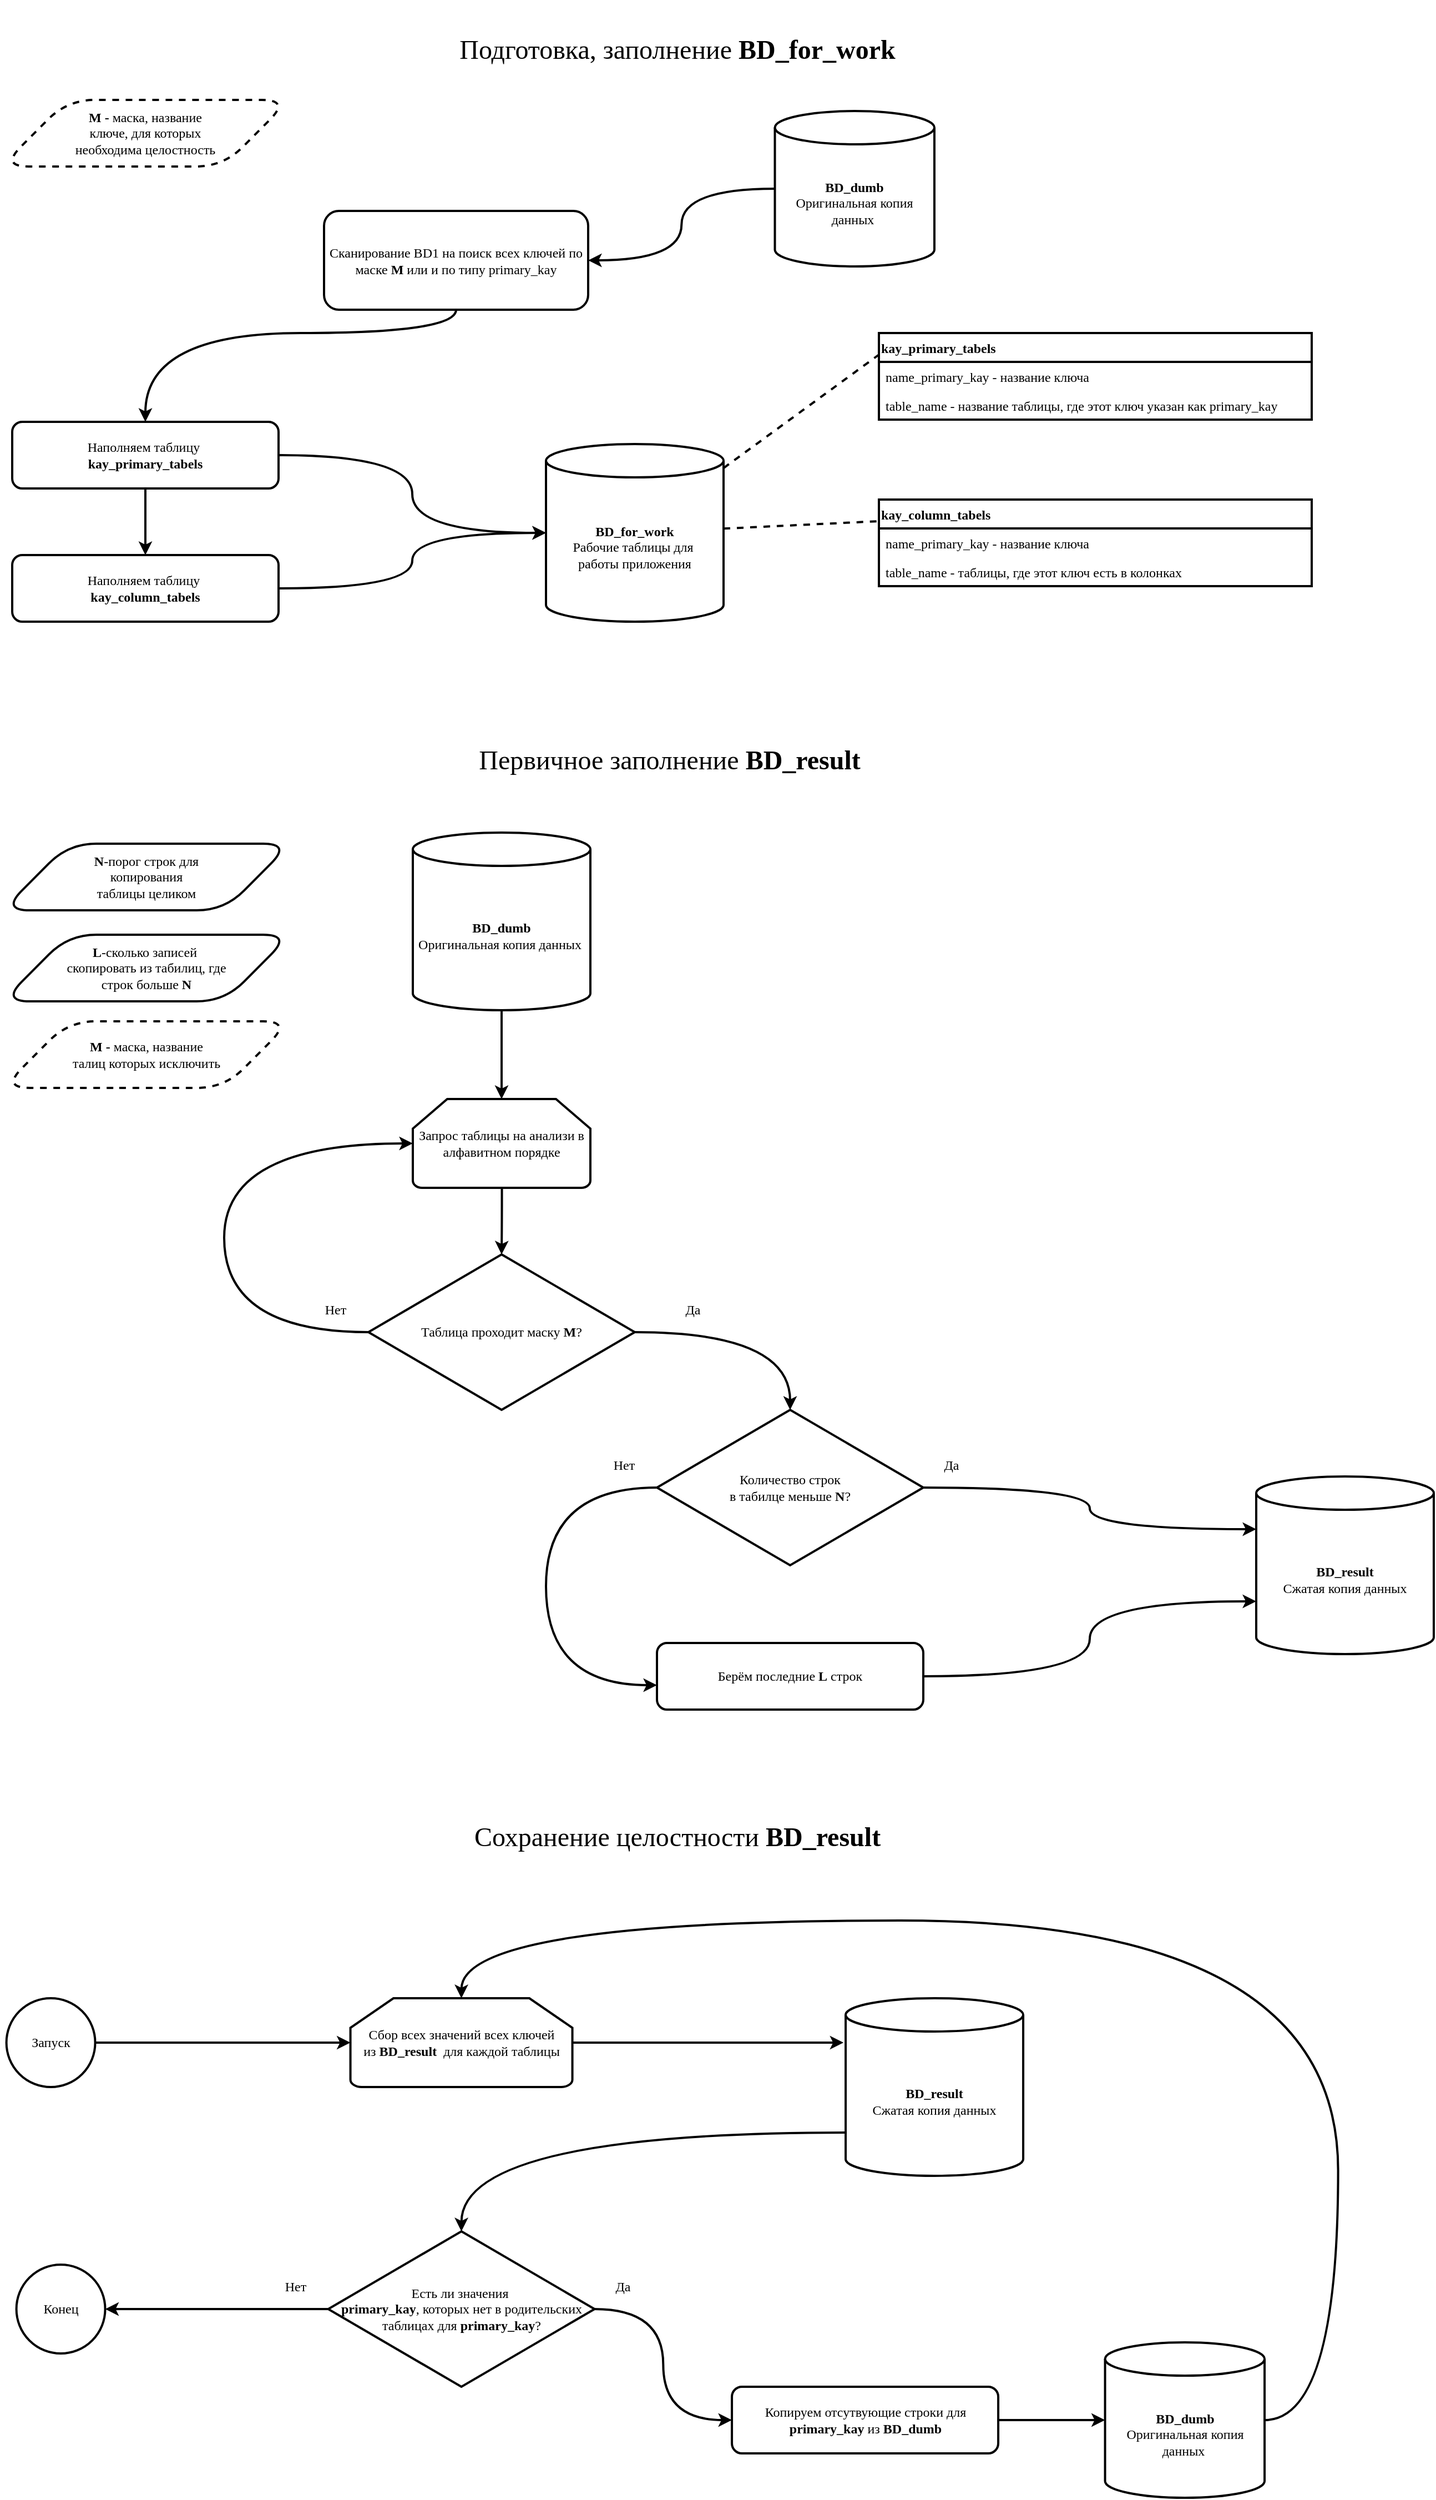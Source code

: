 <mxfile version="13.8.9-1" type="github">
  <diagram id="C5RBs43oDa-KdzZeNtuy" name="Page-1">
    <mxGraphModel dx="5000" dy="3385" grid="1" gridSize="10" guides="1" tooltips="1" connect="1" arrows="1" fold="1" page="1" pageScale="1" pageWidth="1654" pageHeight="2336" math="0" shadow="0">
      <root>
        <mxCell id="WIyWlLk6GJQsqaUBKTNV-0" />
        <mxCell id="WIyWlLk6GJQsqaUBKTNV-1" parent="WIyWlLk6GJQsqaUBKTNV-0" />
        <mxCell id="WIyWlLk6GJQsqaUBKTNV-3" value="Сканирование BD1 на поиск всех ключей по маске &lt;b&gt;M&lt;/b&gt; или и по типу primary_kay" style="rounded=1;whiteSpace=wrap;html=1;fontSize=12;glass=0;strokeWidth=2;shadow=0;fontFamily=Verdana;" parent="WIyWlLk6GJQsqaUBKTNV-1" vertex="1">
          <mxGeometry x="480" y="200" width="238" height="89" as="geometry" />
        </mxCell>
        <mxCell id="l-9b-xkoNXXHcV3tmqy1-16" style="edgeStyle=orthogonalEdgeStyle;curved=1;rounded=0;orthogonalLoop=1;jettySize=auto;html=1;entryX=0.5;entryY=0;entryDx=0;entryDy=0;fontFamily=Verdana;strokeWidth=2;exitX=0.5;exitY=1;exitDx=0;exitDy=0;" parent="WIyWlLk6GJQsqaUBKTNV-1" source="WIyWlLk6GJQsqaUBKTNV-3" target="l-9b-xkoNXXHcV3tmqy1-4" edge="1">
          <mxGeometry relative="1" as="geometry">
            <Array as="points">
              <mxPoint x="599" y="310" />
              <mxPoint x="319" y="310" />
            </Array>
          </mxGeometry>
        </mxCell>
        <mxCell id="enPCNe7Kc10emZnH7GVA-27" style="edgeStyle=orthogonalEdgeStyle;curved=1;rounded=0;orthogonalLoop=1;jettySize=auto;html=1;entryX=1;entryY=0.5;entryDx=0;entryDy=0;shadow=0;strokeWidth=2;fontFamily=Verdana;" parent="WIyWlLk6GJQsqaUBKTNV-1" source="7VdtZipGaVlqs8qHtxKN-2" target="WIyWlLk6GJQsqaUBKTNV-3" edge="1">
          <mxGeometry relative="1" as="geometry" />
        </mxCell>
        <mxCell id="7VdtZipGaVlqs8qHtxKN-2" value="&lt;b&gt;BD_dumb&lt;/b&gt;&lt;br&gt;Оригинальная копия данных&amp;nbsp;" style="shape=cylinder3;whiteSpace=wrap;html=1;boundedLbl=1;backgroundOutline=1;size=15;fontFamily=Verdana;strokeWidth=2;" parent="WIyWlLk6GJQsqaUBKTNV-1" vertex="1">
          <mxGeometry x="886.25" y="110" width="143.75" height="140" as="geometry" />
        </mxCell>
        <mxCell id="l-9b-xkoNXXHcV3tmqy1-0" value="&lt;b&gt;BD_for_work&lt;br&gt;&lt;/b&gt;Рабочие таблицы для&amp;nbsp;&lt;br&gt;работы приложения" style="shape=cylinder3;whiteSpace=wrap;html=1;boundedLbl=1;backgroundOutline=1;size=15;fontFamily=Verdana;strokeWidth=2;" parent="WIyWlLk6GJQsqaUBKTNV-1" vertex="1">
          <mxGeometry x="680" y="410" width="160" height="160" as="geometry" />
        </mxCell>
        <mxCell id="l-9b-xkoNXXHcV3tmqy1-1" value="&lt;b&gt;BD_result&lt;/b&gt;&lt;br&gt;Сжатая копия данных" style="shape=cylinder3;whiteSpace=wrap;html=1;boundedLbl=1;backgroundOutline=1;size=15;fontFamily=Verdana;strokeWidth=2;" parent="WIyWlLk6GJQsqaUBKTNV-1" vertex="1">
          <mxGeometry x="1320" y="1340" width="160" height="160" as="geometry" />
        </mxCell>
        <mxCell id="l-9b-xkoNXXHcV3tmqy1-7" style="edgeStyle=orthogonalEdgeStyle;curved=1;rounded=0;orthogonalLoop=1;jettySize=auto;html=1;entryX=0;entryY=0.5;entryDx=0;entryDy=0;entryPerimeter=0;fontFamily=Verdana;strokeWidth=2;" parent="WIyWlLk6GJQsqaUBKTNV-1" source="l-9b-xkoNXXHcV3tmqy1-4" target="l-9b-xkoNXXHcV3tmqy1-0" edge="1">
          <mxGeometry relative="1" as="geometry" />
        </mxCell>
        <mxCell id="l-9b-xkoNXXHcV3tmqy1-21" style="edgeStyle=orthogonalEdgeStyle;curved=1;rounded=0;orthogonalLoop=1;jettySize=auto;html=1;entryX=0.5;entryY=0;entryDx=0;entryDy=0;fontFamily=Verdana;strokeWidth=2;" parent="WIyWlLk6GJQsqaUBKTNV-1" source="l-9b-xkoNXXHcV3tmqy1-4" target="l-9b-xkoNXXHcV3tmqy1-19" edge="1">
          <mxGeometry relative="1" as="geometry" />
        </mxCell>
        <mxCell id="l-9b-xkoNXXHcV3tmqy1-4" value="Наполняем таблицу&amp;nbsp;&lt;br&gt;&lt;span style=&quot;font-weight: 700 ; text-align: left&quot;&gt;kay_primary_tabels&lt;/span&gt;" style="whiteSpace=wrap;html=1;rounded=1;shadow=0;strokeWidth=2;glass=0;fontFamily=Verdana;" parent="WIyWlLk6GJQsqaUBKTNV-1" vertex="1">
          <mxGeometry x="199" y="390" width="240" height="60" as="geometry" />
        </mxCell>
        <mxCell id="l-9b-xkoNXXHcV3tmqy1-11" value="kay_primary_tabels" style="swimlane;fontStyle=1;childLayout=stackLayout;horizontal=1;startSize=26;fillColor=none;horizontalStack=0;resizeParent=1;resizeParentMax=0;resizeLast=0;collapsible=1;marginBottom=0;align=left;fontFamily=Verdana;strokeWidth=2;" parent="WIyWlLk6GJQsqaUBKTNV-1" vertex="1">
          <mxGeometry x="980" y="310" width="390" height="78" as="geometry" />
        </mxCell>
        <mxCell id="l-9b-xkoNXXHcV3tmqy1-12" value="name_primary_kay - название ключа" style="text;strokeColor=none;fillColor=none;align=left;verticalAlign=top;spacingLeft=4;spacingRight=4;overflow=hidden;rotatable=0;points=[[0,0.5],[1,0.5]];portConstraint=eastwest;fontFamily=Verdana;strokeWidth=2;" parent="l-9b-xkoNXXHcV3tmqy1-11" vertex="1">
          <mxGeometry y="26" width="390" height="26" as="geometry" />
        </mxCell>
        <mxCell id="l-9b-xkoNXXHcV3tmqy1-13" value="table_name - название таблицы, где этот ключ указан как primary_kay" style="text;strokeColor=none;fillColor=none;align=left;verticalAlign=top;spacingLeft=4;spacingRight=4;overflow=hidden;rotatable=0;points=[[0,0.5],[1,0.5]];portConstraint=eastwest;fontFamily=Verdana;strokeWidth=2;" parent="l-9b-xkoNXXHcV3tmqy1-11" vertex="1">
          <mxGeometry y="52" width="390" height="26" as="geometry" />
        </mxCell>
        <mxCell id="l-9b-xkoNXXHcV3tmqy1-27" style="edgeStyle=orthogonalEdgeStyle;curved=1;rounded=0;orthogonalLoop=1;jettySize=auto;html=1;fontFamily=Verdana;strokeWidth=2;" parent="WIyWlLk6GJQsqaUBKTNV-1" source="l-9b-xkoNXXHcV3tmqy1-19" target="l-9b-xkoNXXHcV3tmqy1-0" edge="1">
          <mxGeometry relative="1" as="geometry" />
        </mxCell>
        <mxCell id="l-9b-xkoNXXHcV3tmqy1-19" value="Наполняем таблицу&amp;nbsp;&lt;br&gt;&lt;span style=&quot;font-weight: 700 ; text-align: left&quot;&gt;kay_column_tabels&lt;/span&gt;" style="whiteSpace=wrap;html=1;rounded=1;shadow=0;strokeWidth=2;glass=0;fontFamily=Verdana;" parent="WIyWlLk6GJQsqaUBKTNV-1" vertex="1">
          <mxGeometry x="199" y="510" width="240" height="60" as="geometry" />
        </mxCell>
        <mxCell id="l-9b-xkoNXXHcV3tmqy1-20" value="" style="endArrow=none;dashed=1;html=1;entryX=0;entryY=0.25;entryDx=0;entryDy=0;fontFamily=Verdana;strokeWidth=2;" parent="WIyWlLk6GJQsqaUBKTNV-1" source="l-9b-xkoNXXHcV3tmqy1-0" target="l-9b-xkoNXXHcV3tmqy1-11" edge="1">
          <mxGeometry width="50" height="50" relative="1" as="geometry">
            <mxPoint x="870" y="418" as="sourcePoint" />
            <mxPoint x="920" y="368" as="targetPoint" />
          </mxGeometry>
        </mxCell>
        <mxCell id="l-9b-xkoNXXHcV3tmqy1-22" value="kay_column_tabels" style="swimlane;fontStyle=1;childLayout=stackLayout;horizontal=1;startSize=26;fillColor=none;horizontalStack=0;resizeParent=1;resizeParentMax=0;resizeLast=0;collapsible=1;marginBottom=0;align=left;fontFamily=Verdana;strokeWidth=2;" parent="WIyWlLk6GJQsqaUBKTNV-1" vertex="1">
          <mxGeometry x="980" y="460" width="390" height="78" as="geometry" />
        </mxCell>
        <mxCell id="l-9b-xkoNXXHcV3tmqy1-23" value="name_primary_kay - название ключа" style="text;strokeColor=none;fillColor=none;align=left;verticalAlign=top;spacingLeft=4;spacingRight=4;overflow=hidden;rotatable=0;points=[[0,0.5],[1,0.5]];portConstraint=eastwest;fontFamily=Verdana;strokeWidth=2;" parent="l-9b-xkoNXXHcV3tmqy1-22" vertex="1">
          <mxGeometry y="26" width="390" height="26" as="geometry" />
        </mxCell>
        <mxCell id="l-9b-xkoNXXHcV3tmqy1-24" value="table_name - таблицы, где этот ключ есть в колонках" style="text;strokeColor=none;fillColor=none;align=left;verticalAlign=top;spacingLeft=4;spacingRight=4;overflow=hidden;rotatable=0;points=[[0,0.5],[1,0.5]];portConstraint=eastwest;fontFamily=Verdana;strokeWidth=2;" parent="l-9b-xkoNXXHcV3tmqy1-22" vertex="1">
          <mxGeometry y="52" width="390" height="26" as="geometry" />
        </mxCell>
        <mxCell id="l-9b-xkoNXXHcV3tmqy1-25" value="" style="endArrow=none;dashed=1;html=1;entryX=0;entryY=0.25;entryDx=0;entryDy=0;fontFamily=Verdana;strokeWidth=2;" parent="WIyWlLk6GJQsqaUBKTNV-1" source="l-9b-xkoNXXHcV3tmqy1-0" target="l-9b-xkoNXXHcV3tmqy1-22" edge="1">
          <mxGeometry width="50" height="50" relative="1" as="geometry">
            <mxPoint x="853.75" y="444.572" as="sourcePoint" />
            <mxPoint x="990" y="339.5" as="targetPoint" />
          </mxGeometry>
        </mxCell>
        <mxCell id="enPCNe7Kc10emZnH7GVA-7" style="edgeStyle=orthogonalEdgeStyle;curved=1;rounded=0;orthogonalLoop=1;jettySize=auto;html=1;fontFamily=Verdana;strokeWidth=2;" parent="WIyWlLk6GJQsqaUBKTNV-1" target="enPCNe7Kc10emZnH7GVA-6" edge="1">
          <mxGeometry relative="1" as="geometry">
            <mxPoint x="640" y="1030" as="sourcePoint" />
          </mxGeometry>
        </mxCell>
        <mxCell id="l-9b-xkoNXXHcV3tmqy1-34" value="&lt;span style=&quot;font-weight: normal&quot;&gt;Подготовка, заполнение&lt;/span&gt;&amp;nbsp;BD_for_work" style="text;strokeColor=none;fillColor=none;html=1;fontSize=24;fontStyle=1;verticalAlign=middle;align=center;fontFamily=Verdana;strokeWidth=2;" parent="WIyWlLk6GJQsqaUBKTNV-1" vertex="1">
          <mxGeometry x="483.78" y="10" width="627.5" height="90" as="geometry" />
        </mxCell>
        <mxCell id="l-9b-xkoNXXHcV3tmqy1-35" value="&lt;span style=&quot;font-weight: normal&quot;&gt;Первичное заполнение&lt;/span&gt; BD_result&amp;nbsp;" style="text;strokeColor=none;fillColor=none;html=1;fontSize=24;fontStyle=1;verticalAlign=middle;align=center;fontFamily=Verdana;strokeWidth=2;" parent="WIyWlLk6GJQsqaUBKTNV-1" vertex="1">
          <mxGeometry x="527.5" y="650" width="532.5" height="90" as="geometry" />
        </mxCell>
        <mxCell id="l-9b-xkoNXXHcV3tmqy1-36" value="&lt;span style=&quot;font-weight: normal&quot;&gt;Сохранение целостности&lt;/span&gt; BD_result" style="text;strokeColor=none;fillColor=none;html=1;fontSize=24;fontStyle=1;verticalAlign=middle;align=center;fontFamily=Verdana;strokeWidth=2;" parent="WIyWlLk6GJQsqaUBKTNV-1" vertex="1">
          <mxGeometry x="539.4" y="1620" width="516.26" height="90" as="geometry" />
        </mxCell>
        <mxCell id="enPCNe7Kc10emZnH7GVA-5" style="edgeStyle=orthogonalEdgeStyle;curved=1;rounded=0;orthogonalLoop=1;jettySize=auto;html=1;fontFamily=Verdana;strokeWidth=2;" parent="WIyWlLk6GJQsqaUBKTNV-1" source="l-9b-xkoNXXHcV3tmqy1-37" target="enPCNe7Kc10emZnH7GVA-12" edge="1">
          <mxGeometry relative="1" as="geometry" />
        </mxCell>
        <mxCell id="l-9b-xkoNXXHcV3tmqy1-37" value="&lt;b&gt;BD_dumb&lt;/b&gt;&lt;br&gt;Оригинальная копия данных&amp;nbsp;" style="shape=cylinder3;whiteSpace=wrap;html=1;boundedLbl=1;backgroundOutline=1;size=15;fontFamily=Verdana;strokeWidth=2;" parent="WIyWlLk6GJQsqaUBKTNV-1" vertex="1">
          <mxGeometry x="560" y="760" width="160" height="160" as="geometry" />
        </mxCell>
        <mxCell id="enPCNe7Kc10emZnH7GVA-2" value="&lt;b&gt;N&lt;/b&gt;-порог строк для &lt;br&gt;копирования &lt;br&gt;таблицы целиком" style="shape=parallelogram;html=1;strokeWidth=2;perimeter=parallelogramPerimeter;whiteSpace=wrap;rounded=1;arcSize=50;size=0.23;gradientColor=none;align=center;fontFamily=Verdana;" parent="WIyWlLk6GJQsqaUBKTNV-1" vertex="1">
          <mxGeometry x="190" y="770" width="260" height="60" as="geometry" />
        </mxCell>
        <mxCell id="enPCNe7Kc10emZnH7GVA-3" value="&lt;b&gt;L&lt;/b&gt;-сколько записей&amp;nbsp;&lt;br&gt;скопировать&amp;nbsp;из табилиц,&amp;nbsp;где &lt;br&gt;строк больше&amp;nbsp;&lt;b&gt;N&lt;/b&gt;" style="shape=parallelogram;html=1;strokeWidth=2;perimeter=parallelogramPerimeter;whiteSpace=wrap;rounded=1;arcSize=50;size=0.23;gradientColor=none;align=center;fontFamily=Verdana;" parent="WIyWlLk6GJQsqaUBKTNV-1" vertex="1">
          <mxGeometry x="190" y="852" width="260" height="60" as="geometry" />
        </mxCell>
        <mxCell id="enPCNe7Kc10emZnH7GVA-4" value="&lt;b&gt;M - &lt;/b&gt;маска, название &lt;br&gt;талиц которых исключить" style="shape=parallelogram;html=1;strokeWidth=2;perimeter=parallelogramPerimeter;whiteSpace=wrap;rounded=1;arcSize=50;size=0.23;gradientColor=none;align=center;fontFamily=Verdana;dashed=1;" parent="WIyWlLk6GJQsqaUBKTNV-1" vertex="1">
          <mxGeometry x="190" y="930" width="260" height="60" as="geometry" />
        </mxCell>
        <mxCell id="enPCNe7Kc10emZnH7GVA-10" style="edgeStyle=orthogonalEdgeStyle;curved=1;rounded=0;orthogonalLoop=1;jettySize=auto;html=1;shadow=0;fontFamily=Verdana;strokeWidth=2;exitX=1;exitY=0.5;exitDx=0;exitDy=0;entryX=0;entryY=0;entryDx=0;entryDy=47.5;entryPerimeter=0;" parent="WIyWlLk6GJQsqaUBKTNV-1" source="enPCNe7Kc10emZnH7GVA-14" target="l-9b-xkoNXXHcV3tmqy1-1" edge="1">
          <mxGeometry relative="1" as="geometry">
            <mxPoint x="510" y="1490" as="sourcePoint" />
          </mxGeometry>
        </mxCell>
        <mxCell id="enPCNe7Kc10emZnH7GVA-17" style="edgeStyle=orthogonalEdgeStyle;curved=1;rounded=0;orthogonalLoop=1;jettySize=auto;html=1;shadow=0;strokeWidth=2;fontFamily=Verdana;entryX=0;entryY=0.5;entryDx=0;entryDy=0;entryPerimeter=0;" parent="WIyWlLk6GJQsqaUBKTNV-1" source="enPCNe7Kc10emZnH7GVA-6" target="enPCNe7Kc10emZnH7GVA-12" edge="1">
          <mxGeometry relative="1" as="geometry">
            <Array as="points">
              <mxPoint x="390" y="1210" />
              <mxPoint x="390" y="1040" />
            </Array>
          </mxGeometry>
        </mxCell>
        <mxCell id="enPCNe7Kc10emZnH7GVA-18" style="edgeStyle=orthogonalEdgeStyle;curved=1;rounded=0;orthogonalLoop=1;jettySize=auto;html=1;entryX=0.5;entryY=0;entryDx=0;entryDy=0;shadow=0;strokeWidth=2;fontFamily=Verdana;" parent="WIyWlLk6GJQsqaUBKTNV-1" source="enPCNe7Kc10emZnH7GVA-6" target="enPCNe7Kc10emZnH7GVA-14" edge="1">
          <mxGeometry relative="1" as="geometry" />
        </mxCell>
        <mxCell id="enPCNe7Kc10emZnH7GVA-6" value="Таблица проходит маску&amp;nbsp;&lt;b&gt;M&lt;/b&gt;?" style="rhombus;whiteSpace=wrap;html=1;fontFamily=Verdana;rounded=0;sketch=0;shadow=0;strokeWidth=2;" parent="WIyWlLk6GJQsqaUBKTNV-1" vertex="1">
          <mxGeometry x="520" y="1140" width="240" height="140" as="geometry" />
        </mxCell>
        <mxCell id="enPCNe7Kc10emZnH7GVA-9" value="Да" style="text;html=1;align=center;verticalAlign=middle;resizable=0;points=[];autosize=1;fontFamily=Verdana;strokeWidth=2;" parent="WIyWlLk6GJQsqaUBKTNV-1" vertex="1">
          <mxGeometry x="1030" y="1320" width="30" height="20" as="geometry" />
        </mxCell>
        <mxCell id="enPCNe7Kc10emZnH7GVA-12" value="&lt;span&gt;Запрос таблицы на анализи в алфавитном порядке&lt;/span&gt;" style="strokeWidth=2;html=1;shape=mxgraph.flowchart.loop_limit;whiteSpace=wrap;rounded=0;shadow=0;sketch=0;gradientColor=none;fontFamily=Verdana;" parent="WIyWlLk6GJQsqaUBKTNV-1" vertex="1">
          <mxGeometry x="560" y="1000" width="160" height="80" as="geometry" />
        </mxCell>
        <mxCell id="enPCNe7Kc10emZnH7GVA-22" style="edgeStyle=orthogonalEdgeStyle;curved=1;rounded=0;orthogonalLoop=1;jettySize=auto;html=1;entryX=0;entryY=0.633;entryDx=0;entryDy=0;entryPerimeter=0;shadow=0;strokeWidth=2;fontFamily=Verdana;" parent="WIyWlLk6GJQsqaUBKTNV-1" source="enPCNe7Kc10emZnH7GVA-14" target="enPCNe7Kc10emZnH7GVA-21" edge="1">
          <mxGeometry relative="1" as="geometry">
            <Array as="points">
              <mxPoint x="680" y="1350" />
              <mxPoint x="680" y="1528" />
            </Array>
          </mxGeometry>
        </mxCell>
        <mxCell id="enPCNe7Kc10emZnH7GVA-14" value="Количество строк &lt;br&gt;в табилце меньше &lt;b&gt;N&lt;/b&gt;?" style="rhombus;whiteSpace=wrap;html=1;fontFamily=Verdana;rounded=0;sketch=0;shadow=0;strokeWidth=2;" parent="WIyWlLk6GJQsqaUBKTNV-1" vertex="1">
          <mxGeometry x="780" y="1280" width="240" height="140" as="geometry" />
        </mxCell>
        <mxCell id="enPCNe7Kc10emZnH7GVA-16" value="Нет" style="text;html=1;align=center;verticalAlign=middle;resizable=0;points=[];autosize=1;fontFamily=Verdana;strokeWidth=2;" parent="WIyWlLk6GJQsqaUBKTNV-1" vertex="1">
          <mxGeometry x="470" y="1180" width="40" height="20" as="geometry" />
        </mxCell>
        <mxCell id="enPCNe7Kc10emZnH7GVA-19" value="Да" style="text;html=1;align=center;verticalAlign=middle;resizable=0;points=[];autosize=1;fontFamily=Verdana;strokeWidth=2;" parent="WIyWlLk6GJQsqaUBKTNV-1" vertex="1">
          <mxGeometry x="797" y="1180" width="30" height="20" as="geometry" />
        </mxCell>
        <mxCell id="enPCNe7Kc10emZnH7GVA-24" style="edgeStyle=orthogonalEdgeStyle;curved=1;rounded=0;orthogonalLoop=1;jettySize=auto;html=1;entryX=0;entryY=0;entryDx=0;entryDy=112.5;entryPerimeter=0;shadow=0;strokeWidth=2;fontFamily=Verdana;" parent="WIyWlLk6GJQsqaUBKTNV-1" source="enPCNe7Kc10emZnH7GVA-21" target="l-9b-xkoNXXHcV3tmqy1-1" edge="1">
          <mxGeometry relative="1" as="geometry" />
        </mxCell>
        <mxCell id="enPCNe7Kc10emZnH7GVA-21" value="Берём последние &lt;b&gt;L&lt;/b&gt; строк" style="whiteSpace=wrap;html=1;rounded=1;shadow=0;strokeWidth=2;glass=0;fontFamily=Verdana;" parent="WIyWlLk6GJQsqaUBKTNV-1" vertex="1">
          <mxGeometry x="780" y="1490" width="240" height="60" as="geometry" />
        </mxCell>
        <mxCell id="enPCNe7Kc10emZnH7GVA-23" value="Нет" style="text;html=1;align=center;verticalAlign=middle;resizable=0;points=[];autosize=1;fontFamily=Verdana;strokeWidth=2;" parent="WIyWlLk6GJQsqaUBKTNV-1" vertex="1">
          <mxGeometry x="730" y="1320" width="40" height="20" as="geometry" />
        </mxCell>
        <mxCell id="enPCNe7Kc10emZnH7GVA-26" value="&lt;b&gt;M - &lt;/b&gt;маска, название &lt;br&gt;ключе, для которых &lt;br&gt;необходима целостность" style="shape=parallelogram;html=1;strokeWidth=2;perimeter=parallelogramPerimeter;whiteSpace=wrap;rounded=1;arcSize=50;size=0.23;gradientColor=none;align=center;fontFamily=Verdana;dashed=1;" parent="WIyWlLk6GJQsqaUBKTNV-1" vertex="1">
          <mxGeometry x="189" y="100" width="260" height="60" as="geometry" />
        </mxCell>
        <mxCell id="HUBzX4DrWpm-7c7QjFly-11" style="edgeStyle=orthogonalEdgeStyle;curved=1;rounded=0;orthogonalLoop=1;jettySize=auto;html=1;entryX=0.5;entryY=0;entryDx=0;entryDy=0;entryPerimeter=0;strokeWidth=2;exitX=1;exitY=0.5;exitDx=0;exitDy=0;exitPerimeter=0;" edge="1" parent="WIyWlLk6GJQsqaUBKTNV-1" source="HUBzX4DrWpm-7c7QjFly-0" target="HUBzX4DrWpm-7c7QjFly-1">
          <mxGeometry relative="1" as="geometry">
            <Array as="points">
              <mxPoint x="1393.78" y="2190" />
              <mxPoint x="1393.78" y="1740" />
              <mxPoint x="603.78" y="1740" />
            </Array>
          </mxGeometry>
        </mxCell>
        <mxCell id="HUBzX4DrWpm-7c7QjFly-0" value="&lt;b&gt;BD_dumb&lt;/b&gt;&lt;br&gt;Оригинальная копия данных&amp;nbsp;" style="shape=cylinder3;whiteSpace=wrap;html=1;boundedLbl=1;backgroundOutline=1;size=15;fontFamily=Verdana;strokeWidth=2;" vertex="1" parent="WIyWlLk6GJQsqaUBKTNV-1">
          <mxGeometry x="1183.78" y="2120" width="143.75" height="140" as="geometry" />
        </mxCell>
        <mxCell id="HUBzX4DrWpm-7c7QjFly-3" style="edgeStyle=orthogonalEdgeStyle;rounded=0;orthogonalLoop=1;jettySize=auto;html=1;curved=1;strokeWidth=2;entryX=-0.012;entryY=0.25;entryDx=0;entryDy=0;entryPerimeter=0;" edge="1" parent="WIyWlLk6GJQsqaUBKTNV-1" source="HUBzX4DrWpm-7c7QjFly-1" target="HUBzX4DrWpm-7c7QjFly-2">
          <mxGeometry relative="1" as="geometry" />
        </mxCell>
        <mxCell id="HUBzX4DrWpm-7c7QjFly-1" value="Сбор всех значений всех ключей из&amp;nbsp;&lt;b&gt;BD_result&amp;nbsp;&amp;nbsp;&lt;/b&gt;для каждой таблицы" style="strokeWidth=2;html=1;shape=mxgraph.flowchart.loop_limit;whiteSpace=wrap;rounded=0;shadow=0;sketch=0;gradientColor=none;fontFamily=Verdana;" vertex="1" parent="WIyWlLk6GJQsqaUBKTNV-1">
          <mxGeometry x="503.78" y="1810" width="200" height="80" as="geometry" />
        </mxCell>
        <mxCell id="HUBzX4DrWpm-7c7QjFly-6" style="edgeStyle=orthogonalEdgeStyle;curved=1;rounded=0;orthogonalLoop=1;jettySize=auto;html=1;entryX=0.5;entryY=0;entryDx=0;entryDy=0;exitX=0.013;exitY=0.756;exitDx=0;exitDy=0;exitPerimeter=0;strokeWidth=2;" edge="1" parent="WIyWlLk6GJQsqaUBKTNV-1" source="HUBzX4DrWpm-7c7QjFly-2" target="HUBzX4DrWpm-7c7QjFly-5">
          <mxGeometry relative="1" as="geometry">
            <mxPoint x="590.03" y="2020" as="targetPoint" />
          </mxGeometry>
        </mxCell>
        <mxCell id="HUBzX4DrWpm-7c7QjFly-2" value="&lt;b&gt;BD_result&lt;/b&gt;&lt;br&gt;Сжатая копия данных" style="shape=cylinder3;whiteSpace=wrap;html=1;boundedLbl=1;backgroundOutline=1;size=15;fontFamily=Verdana;strokeWidth=2;" vertex="1" parent="WIyWlLk6GJQsqaUBKTNV-1">
          <mxGeometry x="950.03" y="1810" width="160" height="160" as="geometry" />
        </mxCell>
        <mxCell id="HUBzX4DrWpm-7c7QjFly-8" style="edgeStyle=orthogonalEdgeStyle;curved=1;rounded=0;orthogonalLoop=1;jettySize=auto;html=1;strokeWidth=2;" edge="1" parent="WIyWlLk6GJQsqaUBKTNV-1" source="HUBzX4DrWpm-7c7QjFly-5" target="HUBzX4DrWpm-7c7QjFly-7">
          <mxGeometry relative="1" as="geometry" />
        </mxCell>
        <mxCell id="HUBzX4DrWpm-7c7QjFly-15" style="edgeStyle=orthogonalEdgeStyle;curved=1;rounded=0;orthogonalLoop=1;jettySize=auto;html=1;entryX=1;entryY=0.5;entryDx=0;entryDy=0;strokeWidth=2;fontFamily=Verdana;" edge="1" parent="WIyWlLk6GJQsqaUBKTNV-1" source="HUBzX4DrWpm-7c7QjFly-5" target="HUBzX4DrWpm-7c7QjFly-14">
          <mxGeometry relative="1" as="geometry" />
        </mxCell>
        <mxCell id="HUBzX4DrWpm-7c7QjFly-5" value="&lt;div&gt;Есть ли значения&amp;nbsp;&lt;/div&gt;&lt;div&gt;&lt;b&gt;primary_kay&lt;/b&gt;, которых нет в родительских таблицах для &lt;b&gt;primary_kay&lt;/b&gt;?&lt;/div&gt;" style="rhombus;whiteSpace=wrap;html=1;fontFamily=Verdana;rounded=0;sketch=0;shadow=0;strokeWidth=2;" vertex="1" parent="WIyWlLk6GJQsqaUBKTNV-1">
          <mxGeometry x="483.78" y="2020" width="240" height="140" as="geometry" />
        </mxCell>
        <mxCell id="HUBzX4DrWpm-7c7QjFly-10" style="edgeStyle=orthogonalEdgeStyle;curved=1;rounded=0;orthogonalLoop=1;jettySize=auto;html=1;entryX=0;entryY=0.5;entryDx=0;entryDy=0;entryPerimeter=0;strokeWidth=2;" edge="1" parent="WIyWlLk6GJQsqaUBKTNV-1" source="HUBzX4DrWpm-7c7QjFly-7" target="HUBzX4DrWpm-7c7QjFly-0">
          <mxGeometry relative="1" as="geometry" />
        </mxCell>
        <mxCell id="HUBzX4DrWpm-7c7QjFly-7" value="Копируем отсутвующие строки для &lt;b&gt;primary_kay&lt;/b&gt;&amp;nbsp;из&amp;nbsp;&lt;b&gt;BD_dumb&lt;/b&gt;" style="whiteSpace=wrap;html=1;rounded=1;shadow=0;strokeWidth=2;glass=0;fontFamily=Verdana;" vertex="1" parent="WIyWlLk6GJQsqaUBKTNV-1">
          <mxGeometry x="847.53" y="2160" width="240" height="60" as="geometry" />
        </mxCell>
        <mxCell id="HUBzX4DrWpm-7c7QjFly-9" value="Да" style="text;html=1;align=center;verticalAlign=middle;resizable=0;points=[];autosize=1;fontFamily=Verdana;strokeWidth=2;" vertex="1" parent="WIyWlLk6GJQsqaUBKTNV-1">
          <mxGeometry x="733.78" y="2060" width="30" height="20" as="geometry" />
        </mxCell>
        <mxCell id="HUBzX4DrWpm-7c7QjFly-13" style="edgeStyle=orthogonalEdgeStyle;curved=1;rounded=0;orthogonalLoop=1;jettySize=auto;html=1;entryX=0;entryY=0.5;entryDx=0;entryDy=0;entryPerimeter=0;strokeWidth=2;fontFamily=Verdana;" edge="1" parent="WIyWlLk6GJQsqaUBKTNV-1" source="HUBzX4DrWpm-7c7QjFly-12" target="HUBzX4DrWpm-7c7QjFly-1">
          <mxGeometry relative="1" as="geometry" />
        </mxCell>
        <mxCell id="HUBzX4DrWpm-7c7QjFly-12" value="Запуск" style="ellipse;whiteSpace=wrap;html=1;aspect=fixed;fontFamily=Verdana;strokeWidth=2;" vertex="1" parent="WIyWlLk6GJQsqaUBKTNV-1">
          <mxGeometry x="193.78" y="1810" width="80" height="80" as="geometry" />
        </mxCell>
        <mxCell id="HUBzX4DrWpm-7c7QjFly-14" value="Конец" style="ellipse;whiteSpace=wrap;html=1;aspect=fixed;fontFamily=Verdana;strokeWidth=2;" vertex="1" parent="WIyWlLk6GJQsqaUBKTNV-1">
          <mxGeometry x="202.78" y="2050" width="80" height="80" as="geometry" />
        </mxCell>
        <mxCell id="HUBzX4DrWpm-7c7QjFly-17" value="Нет" style="text;html=1;align=center;verticalAlign=middle;resizable=0;points=[];autosize=1;fontFamily=Verdana;strokeWidth=2;" vertex="1" parent="WIyWlLk6GJQsqaUBKTNV-1">
          <mxGeometry x="433.78" y="2060" width="40" height="20" as="geometry" />
        </mxCell>
      </root>
    </mxGraphModel>
  </diagram>
</mxfile>
